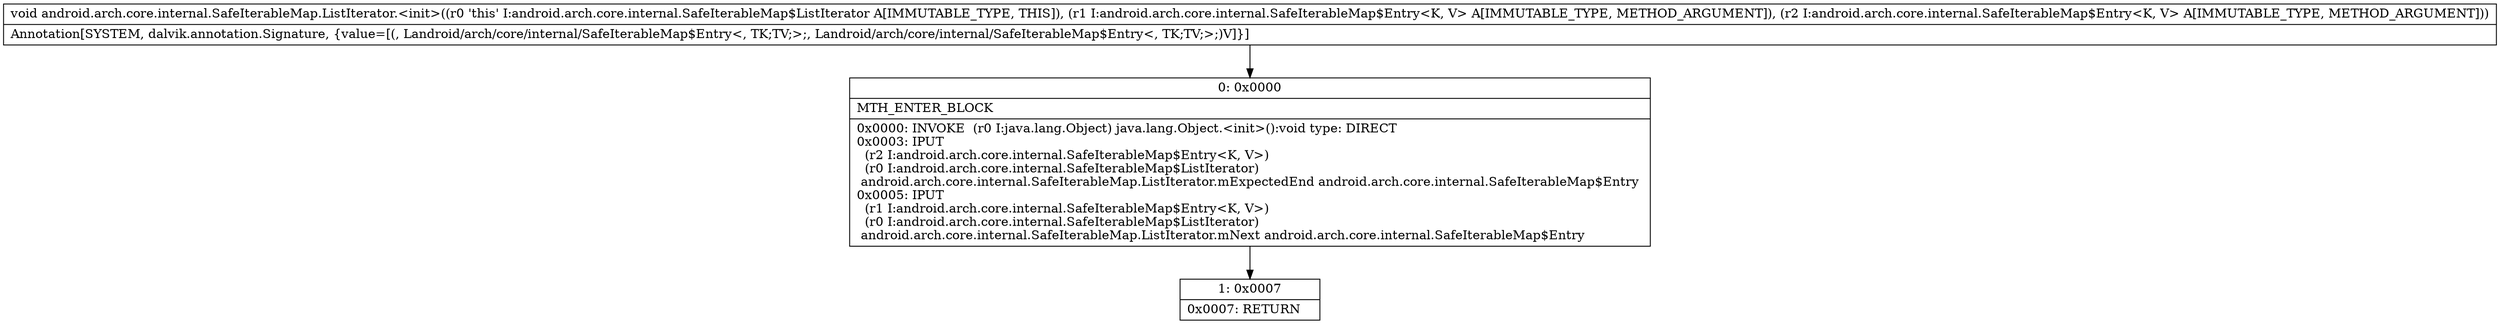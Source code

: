 digraph "CFG forandroid.arch.core.internal.SafeIterableMap.ListIterator.\<init\>(Landroid\/arch\/core\/internal\/SafeIterableMap$Entry;Landroid\/arch\/core\/internal\/SafeIterableMap$Entry;)V" {
Node_0 [shape=record,label="{0\:\ 0x0000|MTH_ENTER_BLOCK\l|0x0000: INVOKE  (r0 I:java.lang.Object) java.lang.Object.\<init\>():void type: DIRECT \l0x0003: IPUT  \l  (r2 I:android.arch.core.internal.SafeIterableMap$Entry\<K, V\>)\l  (r0 I:android.arch.core.internal.SafeIterableMap$ListIterator)\l android.arch.core.internal.SafeIterableMap.ListIterator.mExpectedEnd android.arch.core.internal.SafeIterableMap$Entry \l0x0005: IPUT  \l  (r1 I:android.arch.core.internal.SafeIterableMap$Entry\<K, V\>)\l  (r0 I:android.arch.core.internal.SafeIterableMap$ListIterator)\l android.arch.core.internal.SafeIterableMap.ListIterator.mNext android.arch.core.internal.SafeIterableMap$Entry \l}"];
Node_1 [shape=record,label="{1\:\ 0x0007|0x0007: RETURN   \l}"];
MethodNode[shape=record,label="{void android.arch.core.internal.SafeIterableMap.ListIterator.\<init\>((r0 'this' I:android.arch.core.internal.SafeIterableMap$ListIterator A[IMMUTABLE_TYPE, THIS]), (r1 I:android.arch.core.internal.SafeIterableMap$Entry\<K, V\> A[IMMUTABLE_TYPE, METHOD_ARGUMENT]), (r2 I:android.arch.core.internal.SafeIterableMap$Entry\<K, V\> A[IMMUTABLE_TYPE, METHOD_ARGUMENT]))  | Annotation[SYSTEM, dalvik.annotation.Signature, \{value=[(, Landroid\/arch\/core\/internal\/SafeIterableMap$Entry\<, TK;TV;\>;, Landroid\/arch\/core\/internal\/SafeIterableMap$Entry\<, TK;TV;\>;)V]\}]\l}"];
MethodNode -> Node_0;
Node_0 -> Node_1;
}

